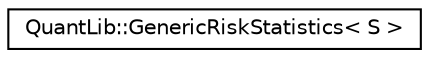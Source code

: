 digraph "Graphical Class Hierarchy"
{
  edge [fontname="Helvetica",fontsize="10",labelfontname="Helvetica",labelfontsize="10"];
  node [fontname="Helvetica",fontsize="10",shape=record];
  rankdir="LR";
  Node0 [label="QuantLib::GenericRiskStatistics\< S \>",height=0.2,width=0.4,color="black", fillcolor="white", style="filled",URL="$class_quant_lib_1_1_generic_risk_statistics.html"];
}
